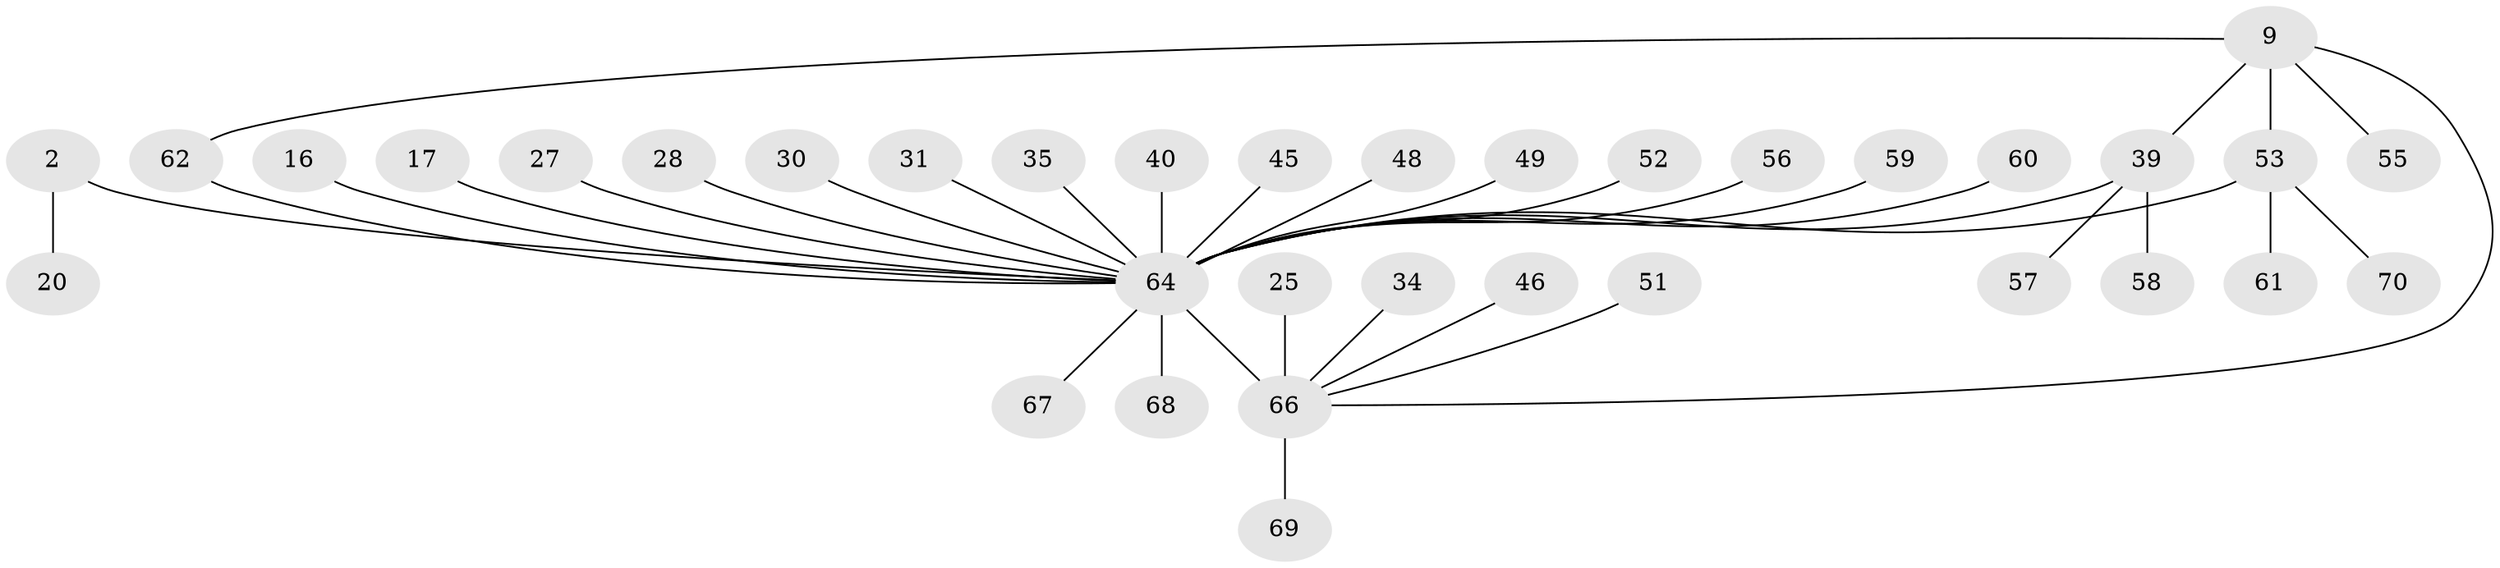 // original degree distribution, {3: 0.08571428571428572, 4: 0.05714285714285714, 11: 0.014285714285714285, 6: 0.02857142857142857, 7: 0.04285714285714286, 5: 0.02857142857142857, 12: 0.014285714285714285, 9: 0.014285714285714285, 1: 0.5285714285714286, 2: 0.18571428571428572}
// Generated by graph-tools (version 1.1) at 2025/56/03/09/25 04:56:00]
// undirected, 35 vertices, 37 edges
graph export_dot {
graph [start="1"]
  node [color=gray90,style=filled];
  2 [super="+1"];
  9;
  16;
  17;
  20;
  25;
  27;
  28;
  30;
  31;
  34;
  35;
  39 [super="+23"];
  40;
  45 [super="+37"];
  46;
  48 [super="+41"];
  49;
  51;
  52;
  53 [super="+8+44"];
  55;
  56 [super="+32"];
  57;
  58 [super="+38"];
  59;
  60;
  61;
  62 [super="+21"];
  64 [super="+54+3+6+14"];
  66 [super="+43+50+63+12"];
  67 [super="+47"];
  68;
  69;
  70 [super="+65"];
  2 -- 20;
  2 -- 64 [weight=4];
  9 -- 55;
  9 -- 62;
  9 -- 66 [weight=2];
  9 -- 53 [weight=2];
  9 -- 39;
  16 -- 64;
  17 -- 64;
  25 -- 66;
  27 -- 64;
  28 -- 64;
  30 -- 64;
  31 -- 64;
  34 -- 66;
  35 -- 64;
  39 -- 64 [weight=2];
  39 -- 58;
  39 -- 57;
  40 -- 64;
  45 -- 64;
  46 -- 66;
  48 -- 64;
  49 -- 64;
  51 -- 66;
  52 -- 64;
  53 -- 64;
  53 -- 70;
  53 -- 61;
  56 -- 64;
  59 -- 64 [weight=2];
  60 -- 64;
  62 -- 64 [weight=2];
  64 -- 66 [weight=7];
  64 -- 67;
  64 -- 68;
  66 -- 69;
}
